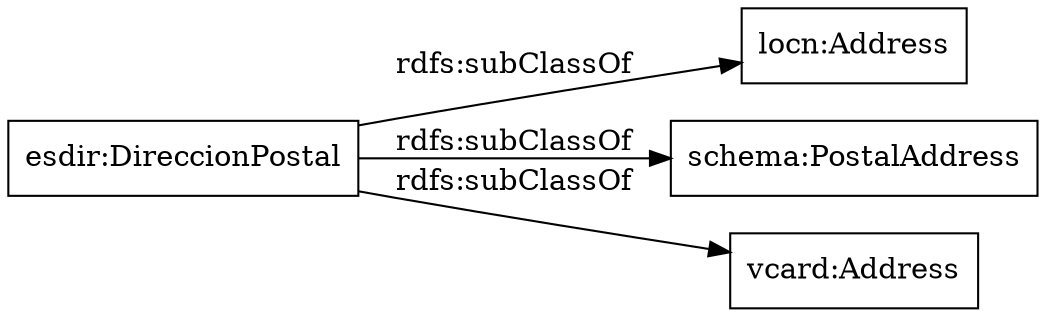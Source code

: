 digraph ar2dtool_diagram { 
rankdir=LR;
size="1000"
node [shape = rectangle, color="black"]; "esdir:DireccionPostal" "locn:Address" "schema:PostalAddress" "vcard:Address" ; /*classes style*/
	"esdir:DireccionPostal" -> "locn:Address" [ label = "rdfs:subClassOf" ];
	"esdir:DireccionPostal" -> "schema:PostalAddress" [ label = "rdfs:subClassOf" ];
	"esdir:DireccionPostal" -> "vcard:Address" [ label = "rdfs:subClassOf" ];

}
